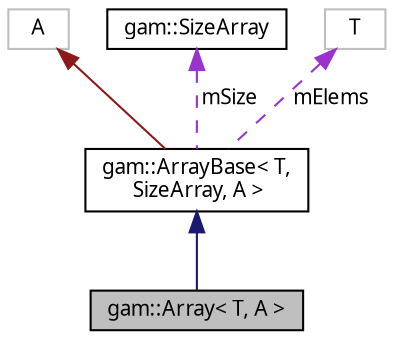 digraph "gam::Array&lt; T, A &gt;"
{
 // LATEX_PDF_SIZE
  bgcolor="transparent";
  edge [fontname="FreeSans.ttf",fontsize="10",labelfontname="FreeSans.ttf",labelfontsize="10"];
  node [fontname="FreeSans.ttf",fontsize="10",shape=record];
  Node1 [label="gam::Array\< T, A \>",height=0.2,width=0.4,color="black", fillcolor="grey75", style="filled", fontcolor="black",tooltip="Resizable array."];
  Node2 -> Node1 [dir="back",color="midnightblue",fontsize="10",style="solid",fontname="FreeSans.ttf"];
  Node2 [label="gam::ArrayBase\< T,\l SizeArray, A \>",height=0.2,width=0.4,color="black",URL="$classgam_1_1_array_base.html",tooltip=" "];
  Node3 -> Node2 [dir="back",color="firebrick4",fontsize="10",style="solid",fontname="FreeSans.ttf"];
  Node3 [label="A",height=0.2,width=0.4,color="grey75",tooltip=" "];
  Node4 -> Node2 [dir="back",color="darkorchid3",fontsize="10",style="dashed",label=" mSize" ,fontname="FreeSans.ttf"];
  Node4 [label="gam::SizeArray",height=0.2,width=0.4,color="black",URL="$structgam_1_1_size_array.html",tooltip="Size functor for Array."];
  Node5 -> Node2 [dir="back",color="darkorchid3",fontsize="10",style="dashed",label=" mElems" ,fontname="FreeSans.ttf"];
  Node5 [label="T",height=0.2,width=0.4,color="grey75",tooltip=" "];
}
